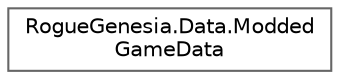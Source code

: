 digraph "Graphical Class Hierarchy"
{
 // LATEX_PDF_SIZE
  bgcolor="transparent";
  edge [fontname=Helvetica,fontsize=10,labelfontname=Helvetica,labelfontsize=10];
  node [fontname=Helvetica,fontsize=10,shape=box,height=0.2,width=0.4];
  rankdir="LR";
  Node0 [label="RogueGenesia.Data.Modded\lGameData",height=0.2,width=0.4,color="grey40", fillcolor="white", style="filled",URL="$class_rogue_genesia_1_1_data_1_1_modded_game_data.html",tooltip=" "];
}
